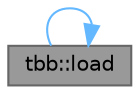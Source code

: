 digraph "tbb::load"
{
 // LATEX_PDF_SIZE
  bgcolor="transparent";
  edge [fontname=Helvetica,fontsize=10,labelfontname=Helvetica,labelfontsize=10];
  node [fontname=Helvetica,fontsize=10,shape=box,height=0.2,width=0.4];
  rankdir="LR";
  Node1 [id="Node000001",label="tbb::load",height=0.2,width=0.4,color="gray40", fillcolor="grey60", style="filled", fontcolor="black",tooltip="Specialization for atomic<T*> with arithmetic and operator->."];
  Node1 -> Node1 [id="edge1_Node000001_Node000001",color="steelblue1",style="solid",tooltip=" "];
}
